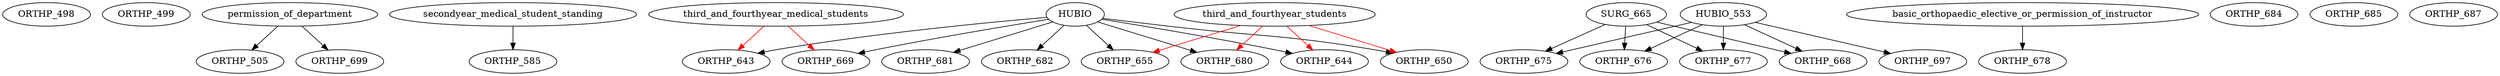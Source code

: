 digraph G {
    ORTHP_498;
    ORTHP_499;
    edge [color=black];
    permission_of_department -> ORTHP_505;
    edge [color=black];
    secondyear_medical_student_standing -> ORTHP_585;
    edge [color=black];
    HUBIO -> ORTHP_643;
    edge [color=red];
    third_and_fourthyear_medical_students -> ORTHP_643;
    edge [color=black];
    HUBIO -> ORTHP_644;
    edge [color=red];
    third_and_fourthyear_students -> ORTHP_644;
    edge [color=black];
    HUBIO -> ORTHP_650;
    edge [color=red];
    third_and_fourthyear_students -> ORTHP_650;
    edge [color=black];
    HUBIO -> ORTHP_655;
    edge [color=red];
    third_and_fourthyear_students -> ORTHP_655;
    edge [color=black];
    SURG_665 -> ORTHP_668;
    HUBIO_553 -> ORTHP_668;
    edge [color=black];
    HUBIO -> ORTHP_669;
    edge [color=red];
    third_and_fourthyear_medical_students -> ORTHP_669;
    edge [color=black];
    SURG_665 -> ORTHP_675;
    HUBIO_553 -> ORTHP_675;
    edge [color=black];
    SURG_665 -> ORTHP_676;
    HUBIO_553 -> ORTHP_676;
    edge [color=black];
    SURG_665 -> ORTHP_677;
    HUBIO_553 -> ORTHP_677;
    edge [color=black];
    basic_orthopaedic_elective_or_permission_of_instructor -> ORTHP_678;
    edge [color=black];
    HUBIO -> ORTHP_680;
    edge [color=red];
    third_and_fourthyear_students -> ORTHP_680;
    edge [color=black];
    HUBIO -> ORTHP_681;
    edge [color=black];
    HUBIO -> ORTHP_682;
    ORTHP_684;
    ORTHP_685;
    ORTHP_687;
    edge [color=black];
    HUBIO_553 -> ORTHP_697;
    edge [color=black];
    permission_of_department -> ORTHP_699;
}
